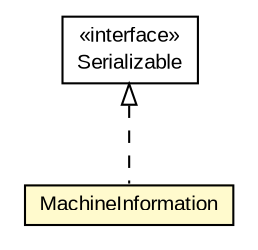 #!/usr/local/bin/dot
#
# Class diagram 
# Generated by UMLGraph version R5_6-24-gf6e263 (http://www.umlgraph.org/)
#

digraph G {
	edge [fontname="arial",fontsize=10,labelfontname="arial",labelfontsize=10];
	node [fontname="arial",fontsize=10,shape=plaintext];
	nodesep=0.25;
	ranksep=0.5;
	// org.miloss.fgsms.services.interfaces.policyconfiguration.MachineInformation
	c268218 [label=<<table title="org.miloss.fgsms.services.interfaces.policyconfiguration.MachineInformation" border="0" cellborder="1" cellspacing="0" cellpadding="2" port="p" bgcolor="lemonChiffon" href="./MachineInformation.html">
		<tr><td><table border="0" cellspacing="0" cellpadding="1">
<tr><td align="center" balign="center"> MachineInformation </td></tr>
		</table></td></tr>
		</table>>, URL="./MachineInformation.html", fontname="arial", fontcolor="black", fontsize=10.0];
	//org.miloss.fgsms.services.interfaces.policyconfiguration.MachineInformation implements java.io.Serializable
	c268517:p -> c268218:p [dir=back,arrowtail=empty,style=dashed];
	// java.io.Serializable
	c268517 [label=<<table title="java.io.Serializable" border="0" cellborder="1" cellspacing="0" cellpadding="2" port="p" href="http://java.sun.com/j2se/1.4.2/docs/api/java/io/Serializable.html">
		<tr><td><table border="0" cellspacing="0" cellpadding="1">
<tr><td align="center" balign="center"> &#171;interface&#187; </td></tr>
<tr><td align="center" balign="center"> Serializable </td></tr>
		</table></td></tr>
		</table>>, URL="http://java.sun.com/j2se/1.4.2/docs/api/java/io/Serializable.html", fontname="arial", fontcolor="black", fontsize=10.0];
}

